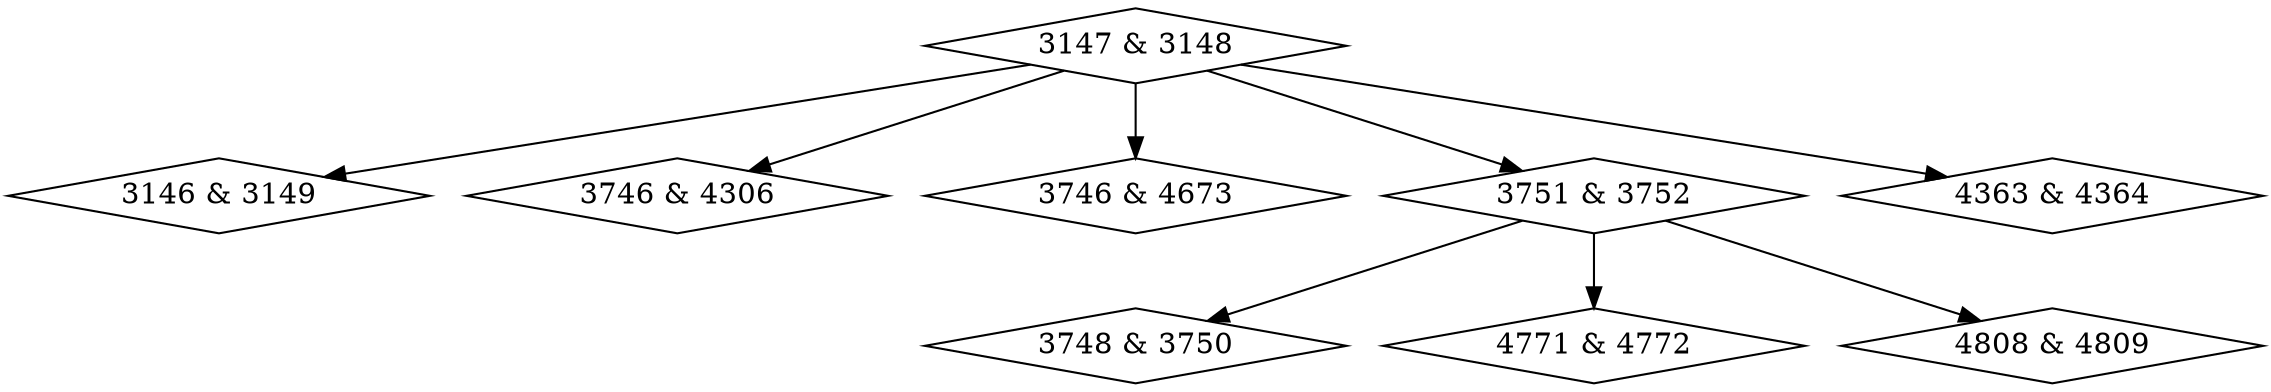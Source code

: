 digraph {
0 [label = "3146 & 3149", shape = diamond];
1 [label = "3147 & 3148", shape = diamond];
2 [label = "3746 & 4306", shape = diamond];
3 [label = "3746 & 4673", shape = diamond];
4 [label = "3748 & 3750", shape = diamond];
5 [label = "3751 & 3752", shape = diamond];
6 [label = "4363 & 4364", shape = diamond];
7 [label = "4771 & 4772", shape = diamond];
8 [label = "4808 & 4809", shape = diamond];
1->0;
1->2;
1->3;
1->5;
1->6;
5->4;
5->7;
5->8;
}
